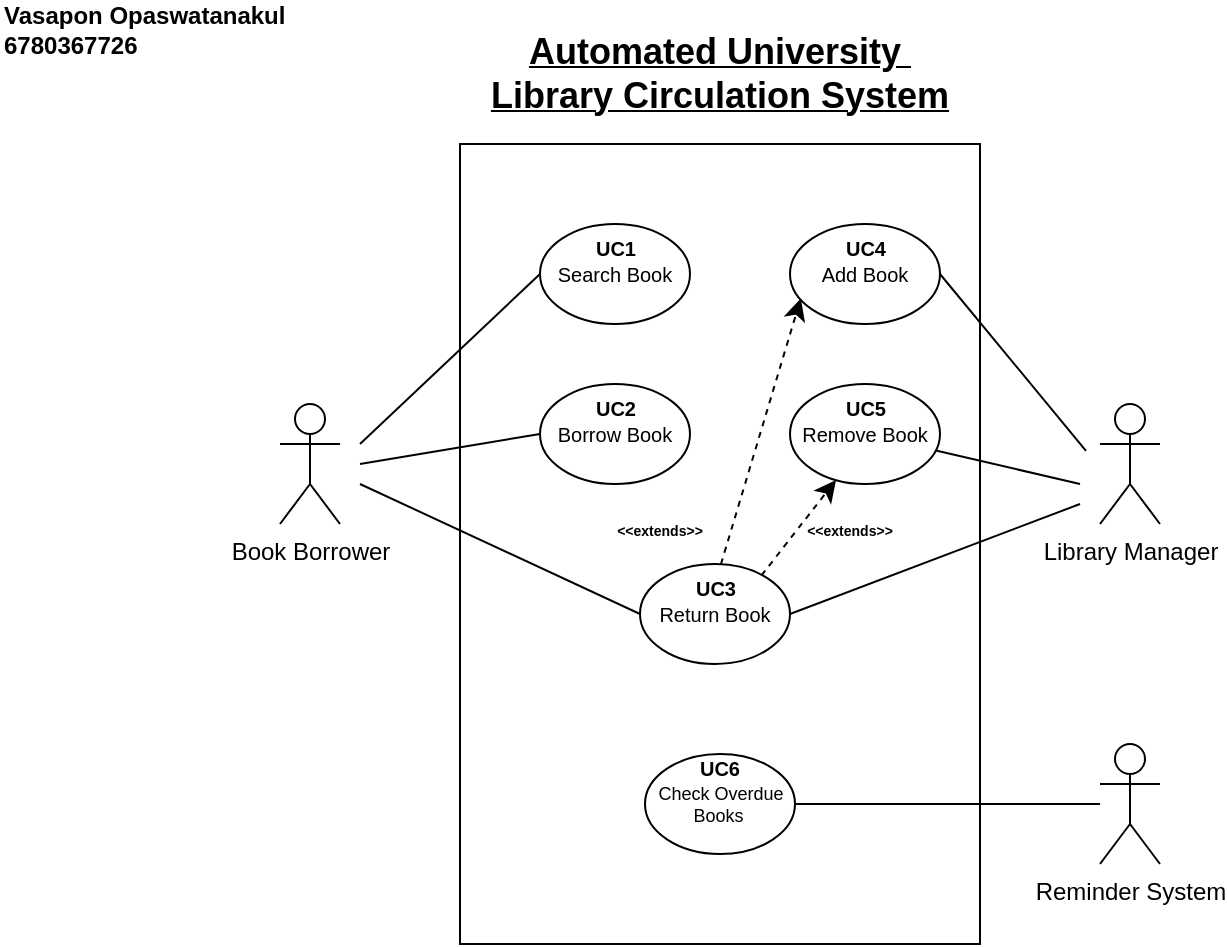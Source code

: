 <mxfile version="24.8.3" pages="7">
  <diagram name="Use Case Diagram" id="rMctKQB2Og3mcuDg87OL">
    <mxGraphModel dx="1783" dy="976" grid="1" gridSize="10" guides="1" tooltips="1" connect="1" arrows="1" fold="1" page="1" pageScale="1" pageWidth="827" pageHeight="583" math="0" shadow="0">
      <root>
        <mxCell id="0" />
        <mxCell id="1" parent="0" />
        <mxCell id="7ktPPSzNU0G-n7shupE8-1" value="" style="rounded=0;whiteSpace=wrap;html=1;" parent="1" vertex="1">
          <mxGeometry x="270" y="117" width="260" height="400" as="geometry" />
        </mxCell>
        <mxCell id="7ktPPSzNU0G-n7shupE8-2" value="Book Borrower" style="shape=umlActor;verticalLabelPosition=bottom;verticalAlign=top;html=1;outlineConnect=0;" parent="1" vertex="1">
          <mxGeometry x="180" y="247" width="30" height="60" as="geometry" />
        </mxCell>
        <mxCell id="7ktPPSzNU0G-n7shupE8-3" value="&lt;b&gt;&lt;u&gt;&lt;font style=&quot;font-size: 18px;&quot;&gt;Automated University&amp;nbsp;&lt;/font&gt;&lt;/u&gt;&lt;/b&gt;&lt;div&gt;&lt;b&gt;&lt;u&gt;&lt;font style=&quot;font-size: 18px;&quot;&gt;Library Circulation System&#x9;&lt;/font&gt;&lt;/u&gt;&lt;/b&gt;&lt;/div&gt;" style="text;html=1;align=center;verticalAlign=middle;whiteSpace=wrap;rounded=0;fontSize=16;" parent="1" vertex="1">
          <mxGeometry x="190" y="67" width="420" height="30" as="geometry" />
        </mxCell>
        <mxCell id="7ktPPSzNU0G-n7shupE8-4" value="&lt;font style=&quot;font-size: 10px;&quot;&gt;Search Book&lt;/font&gt;" style="ellipse;whiteSpace=wrap;html=1;" parent="1" vertex="1">
          <mxGeometry x="310" y="157" width="75" height="50" as="geometry" />
        </mxCell>
        <mxCell id="7ktPPSzNU0G-n7shupE8-5" value="&lt;font style=&quot;font-size: 10px;&quot;&gt;Borrow Book&lt;/font&gt;" style="ellipse;whiteSpace=wrap;html=1;" parent="1" vertex="1">
          <mxGeometry x="310" y="237" width="75" height="50" as="geometry" />
        </mxCell>
        <mxCell id="7ktPPSzNU0G-n7shupE8-6" value="" style="endArrow=none;html=1;rounded=0;fontSize=12;startSize=8;endSize=8;curved=1;entryX=0;entryY=0.5;entryDx=0;entryDy=0;" parent="1" target="7ktPPSzNU0G-n7shupE8-4" edge="1">
          <mxGeometry width="50" height="50" relative="1" as="geometry">
            <mxPoint x="220" y="267" as="sourcePoint" />
            <mxPoint x="270" y="237" as="targetPoint" />
          </mxGeometry>
        </mxCell>
        <mxCell id="7ktPPSzNU0G-n7shupE8-7" value="" style="endArrow=none;html=1;rounded=0;fontSize=12;startSize=8;endSize=8;curved=1;entryX=0;entryY=0.5;entryDx=0;entryDy=0;" parent="1" target="7ktPPSzNU0G-n7shupE8-5" edge="1">
          <mxGeometry width="50" height="50" relative="1" as="geometry">
            <mxPoint x="220" y="277" as="sourcePoint" />
            <mxPoint x="360" y="227" as="targetPoint" />
          </mxGeometry>
        </mxCell>
        <mxCell id="7ktPPSzNU0G-n7shupE8-8" value="Library Manager" style="shape=umlActor;verticalLabelPosition=bottom;verticalAlign=top;html=1;outlineConnect=0;" parent="1" vertex="1">
          <mxGeometry x="590" y="247" width="30" height="60" as="geometry" />
        </mxCell>
        <mxCell id="7ktPPSzNU0G-n7shupE8-9" value="&lt;font style=&quot;font-size: 10px;&quot;&gt;Return Book&lt;/font&gt;" style="ellipse;whiteSpace=wrap;html=1;" parent="1" vertex="1">
          <mxGeometry x="360" y="327" width="75" height="50" as="geometry" />
        </mxCell>
        <mxCell id="7ktPPSzNU0G-n7shupE8-10" value="" style="endArrow=none;html=1;rounded=0;fontSize=12;startSize=8;endSize=8;curved=1;entryX=0;entryY=0.5;entryDx=0;entryDy=0;" parent="1" target="7ktPPSzNU0G-n7shupE8-9" edge="1">
          <mxGeometry width="50" height="50" relative="1" as="geometry">
            <mxPoint x="220" y="287" as="sourcePoint" />
            <mxPoint x="350" y="287" as="targetPoint" />
          </mxGeometry>
        </mxCell>
        <mxCell id="7ktPPSzNU0G-n7shupE8-11" value="&lt;font style=&quot;font-size: 10px;&quot;&gt;Add Book&lt;/font&gt;" style="ellipse;whiteSpace=wrap;html=1;" parent="1" vertex="1">
          <mxGeometry x="435" y="157" width="75" height="50" as="geometry" />
        </mxCell>
        <mxCell id="7ktPPSzNU0G-n7shupE8-12" value="" style="endArrow=none;html=1;rounded=0;fontSize=12;startSize=8;endSize=8;curved=1;entryX=1;entryY=0.5;entryDx=0;entryDy=0;" parent="1" target="7ktPPSzNU0G-n7shupE8-11" edge="1">
          <mxGeometry width="50" height="50" relative="1" as="geometry">
            <mxPoint x="583" y="270.409" as="sourcePoint" />
            <mxPoint x="488" y="197" as="targetPoint" />
          </mxGeometry>
        </mxCell>
        <mxCell id="7ktPPSzNU0G-n7shupE8-13" value="&lt;font style=&quot;font-size: 10px;&quot;&gt;Remove Book&lt;/font&gt;" style="ellipse;whiteSpace=wrap;html=1;" parent="1" vertex="1">
          <mxGeometry x="435" y="237" width="75" height="50" as="geometry" />
        </mxCell>
        <mxCell id="7ktPPSzNU0G-n7shupE8-14" value="" style="endArrow=none;html=1;rounded=0;fontSize=12;startSize=8;endSize=8;curved=1;" parent="1" source="7ktPPSzNU0G-n7shupE8-13" edge="1">
          <mxGeometry width="50" height="50" relative="1" as="geometry">
            <mxPoint x="490" y="267" as="sourcePoint" />
            <mxPoint x="580" y="287" as="targetPoint" />
          </mxGeometry>
        </mxCell>
        <mxCell id="7ktPPSzNU0G-n7shupE8-15" value="" style="endArrow=none;html=1;rounded=0;fontSize=12;startSize=8;endSize=8;curved=1;exitX=1;exitY=0.5;exitDx=0;exitDy=0;" parent="1" source="7ktPPSzNU0G-n7shupE8-9" edge="1">
          <mxGeometry width="50" height="50" relative="1" as="geometry">
            <mxPoint x="396" y="347" as="sourcePoint" />
            <mxPoint x="580" y="297" as="targetPoint" />
          </mxGeometry>
        </mxCell>
        <mxCell id="7ktPPSzNU0G-n7shupE8-16" value="&lt;font style=&quot;font-size: 10px;&quot;&gt;UC1&lt;/font&gt;" style="text;html=1;align=center;verticalAlign=middle;whiteSpace=wrap;rounded=0;fontSize=16;fontStyle=1" parent="1" vertex="1">
          <mxGeometry x="317.5" y="157" width="60" height="20" as="geometry" />
        </mxCell>
        <mxCell id="7ktPPSzNU0G-n7shupE8-17" value="&lt;font style=&quot;font-size: 10px;&quot;&gt;UC2&lt;/font&gt;" style="text;html=1;align=center;verticalAlign=middle;whiteSpace=wrap;rounded=0;fontSize=16;fontStyle=1" parent="1" vertex="1">
          <mxGeometry x="317.5" y="237" width="60" height="20" as="geometry" />
        </mxCell>
        <mxCell id="7ktPPSzNU0G-n7shupE8-18" value="&lt;font style=&quot;font-size: 10px;&quot;&gt;UC4&lt;/font&gt;" style="text;html=1;align=center;verticalAlign=middle;whiteSpace=wrap;rounded=0;fontSize=16;fontStyle=1" parent="1" vertex="1">
          <mxGeometry x="442.5" y="157" width="60" height="20" as="geometry" />
        </mxCell>
        <mxCell id="7ktPPSzNU0G-n7shupE8-19" value="&lt;font style=&quot;font-size: 10px;&quot;&gt;UC3&lt;/font&gt;" style="text;html=1;align=center;verticalAlign=middle;whiteSpace=wrap;rounded=0;fontSize=16;fontStyle=1" parent="1" vertex="1">
          <mxGeometry x="367.5" y="327" width="60" height="20" as="geometry" />
        </mxCell>
        <mxCell id="7ktPPSzNU0G-n7shupE8-20" value="&lt;font style=&quot;font-size: 10px;&quot;&gt;UC5&lt;/font&gt;" style="text;html=1;align=center;verticalAlign=middle;whiteSpace=wrap;rounded=0;fontSize=16;fontStyle=1" parent="1" vertex="1">
          <mxGeometry x="442.5" y="237" width="60" height="20" as="geometry" />
        </mxCell>
        <mxCell id="7ktPPSzNU0G-n7shupE8-21" value="Reminder System" style="shape=umlActor;verticalLabelPosition=bottom;verticalAlign=top;html=1;outlineConnect=0;" parent="1" vertex="1">
          <mxGeometry x="590" y="417" width="30" height="60" as="geometry" />
        </mxCell>
        <mxCell id="7ktPPSzNU0G-n7shupE8-22" value="&lt;font style=&quot;font-size: 9px;&quot;&gt;Check Overdue Books&amp;nbsp;&lt;/font&gt;" style="ellipse;whiteSpace=wrap;html=1;fontSize=9;" parent="1" vertex="1">
          <mxGeometry x="362.5" y="422" width="75" height="50" as="geometry" />
        </mxCell>
        <mxCell id="7ktPPSzNU0G-n7shupE8-23" value="" style="endArrow=none;html=1;rounded=0;fontSize=12;startSize=8;endSize=8;curved=1;exitX=1;exitY=0.5;exitDx=0;exitDy=0;" parent="1" source="7ktPPSzNU0G-n7shupE8-22" edge="1">
          <mxGeometry width="50" height="50" relative="1" as="geometry">
            <mxPoint x="437.5" y="442" as="sourcePoint" />
            <mxPoint x="590" y="447" as="targetPoint" />
          </mxGeometry>
        </mxCell>
        <mxCell id="7ktPPSzNU0G-n7shupE8-24" value="&lt;font style=&quot;font-size: 10px;&quot;&gt;UC6&lt;/font&gt;" style="text;html=1;align=center;verticalAlign=middle;whiteSpace=wrap;rounded=0;fontSize=16;fontStyle=1" parent="1" vertex="1">
          <mxGeometry x="370" y="417" width="60" height="20" as="geometry" />
        </mxCell>
        <mxCell id="7ktPPSzNU0G-n7shupE8-25" value="" style="endArrow=classic;html=1;rounded=0;fontSize=12;startSize=8;endSize=8;curved=1;dashed=1;entryX=0.307;entryY=0.96;entryDx=0;entryDy=0;entryPerimeter=0;exitX=0.811;exitY=0.112;exitDx=0;exitDy=0;exitPerimeter=0;" parent="1" source="7ktPPSzNU0G-n7shupE8-9" target="7ktPPSzNU0G-n7shupE8-13" edge="1">
          <mxGeometry width="50" height="50" relative="1" as="geometry">
            <mxPoint x="420" y="327" as="sourcePoint" />
            <mxPoint x="470" y="277" as="targetPoint" />
          </mxGeometry>
        </mxCell>
        <mxCell id="7ktPPSzNU0G-n7shupE8-26" value="" style="endArrow=classic;html=1;rounded=0;fontSize=12;startSize=8;endSize=8;curved=1;dashed=1;entryX=0.072;entryY=0.744;entryDx=0;entryDy=0;entryPerimeter=0;exitX=0.811;exitY=0.112;exitDx=0;exitDy=0;exitPerimeter=0;" parent="1" target="7ktPPSzNU0G-n7shupE8-11" edge="1">
          <mxGeometry width="50" height="50" relative="1" as="geometry">
            <mxPoint x="400.5" y="327" as="sourcePoint" />
            <mxPoint x="437.5" y="279" as="targetPoint" />
          </mxGeometry>
        </mxCell>
        <mxCell id="7ktPPSzNU0G-n7shupE8-27" value="&lt;font style=&quot;font-size: 7px;&quot;&gt;&amp;lt;&amp;lt;extends&amp;gt;&amp;gt;&lt;/font&gt;" style="text;html=1;align=center;verticalAlign=middle;whiteSpace=wrap;rounded=0;fontSize=16;fontStyle=1" parent="1" vertex="1">
          <mxGeometry x="340" y="292" width="60" height="30" as="geometry" />
        </mxCell>
        <mxCell id="7ktPPSzNU0G-n7shupE8-28" value="&lt;font style=&quot;font-size: 7px;&quot;&gt;&amp;lt;&amp;lt;extends&amp;gt;&amp;gt;&lt;/font&gt;" style="text;html=1;align=center;verticalAlign=middle;whiteSpace=wrap;rounded=0;fontSize=16;fontStyle=1" parent="1" vertex="1">
          <mxGeometry x="435" y="302" width="60" height="10" as="geometry" />
        </mxCell>
        <mxCell id="wmTfHx9F02DVkwIfUBuY-1" value="&lt;b&gt;Vasapon Opaswatanakul&lt;/b&gt;&lt;div&gt;&lt;b&gt;6780367726&lt;/b&gt;&lt;/div&gt;" style="text;html=1;align=left;verticalAlign=middle;whiteSpace=wrap;rounded=0;" vertex="1" parent="1">
          <mxGeometry x="40" y="50" width="160" height="20" as="geometry" />
        </mxCell>
      </root>
    </mxGraphModel>
  </diagram>
  <diagram name="UC1" id="6foQnheJjLecM0aAPaGR">
    <mxGraphModel dx="679" dy="372" grid="1" gridSize="10" guides="1" tooltips="1" connect="1" arrows="1" fold="1" page="1" pageScale="1" pageWidth="583" pageHeight="413" math="0" shadow="0">
      <root>
        <mxCell id="priiuxfUar08HjJvXxc4-0" />
        <mxCell id="priiuxfUar08HjJvXxc4-1" parent="priiuxfUar08HjJvXxc4-0" />
        <mxCell id="4oWjcjNiU1wmvqxurlhj-0" value="&lt;font style=&quot;font-size: 18px;&quot;&gt;UC1&lt;/font&gt;&lt;div style=&quot;font-size: 18px;&quot;&gt;&lt;font style=&quot;font-size: 18px;&quot;&gt;Search Book&lt;/font&gt;&lt;/div&gt;" style="text;html=1;align=center;verticalAlign=middle;whiteSpace=wrap;rounded=0;fontSize=16;fontStyle=1" vertex="1" parent="priiuxfUar08HjJvXxc4-1">
          <mxGeometry x="170" y="50" width="184" height="30" as="geometry" />
        </mxCell>
        <mxCell id="aqgZiNn11FAQH4FDtuGB-4" value="" style="group" vertex="1" connectable="0" parent="priiuxfUar08HjJvXxc4-1">
          <mxGeometry x="151" y="120" width="78" height="130" as="geometry" />
        </mxCell>
        <mxCell id="aqgZiNn11FAQH4FDtuGB-0" value="" style="ellipse;html=1;shape=startState;fillColor=#000000;strokeColor=#0D0D0D;" vertex="1" parent="aqgZiNn11FAQH4FDtuGB-4">
          <mxGeometry x="29.25" y="10" width="19.5" height="19.5" as="geometry" />
        </mxCell>
        <mxCell id="aqgZiNn11FAQH4FDtuGB-1" value="" style="edgeStyle=orthogonalEdgeStyle;html=1;verticalAlign=bottom;endArrow=open;endSize=8;rounded=0;exitX=0.467;exitY=0.854;exitDx=0;exitDy=0;exitPerimeter=0;" edge="1" source="aqgZiNn11FAQH4FDtuGB-0" parent="aqgZiNn11FAQH4FDtuGB-4" target="aqgZiNn11FAQH4FDtuGB-2">
          <mxGeometry relative="1" as="geometry">
            <mxPoint x="-24.05" y="58.5" as="targetPoint" />
            <Array as="points" />
          </mxGeometry>
        </mxCell>
        <mxCell id="aqgZiNn11FAQH4FDtuGB-2" value="&lt;font style=&quot;font-size: 6px;&quot;&gt;Enter&amp;nbsp;title or author or&lt;/font&gt;&lt;div style=&quot;font-size: 6px;&quot;&gt;&lt;span style=&quot;background-color: initial;&quot;&gt;&lt;font style=&quot;font-size: 6px;&quot;&gt;keywords or ISBN&lt;/font&gt;&lt;/span&gt;&lt;/div&gt;" style="rounded=1;whiteSpace=wrap;html=1;arcSize=40;" vertex="1" parent="aqgZiNn11FAQH4FDtuGB-4">
          <mxGeometry y="63.05" width="78" height="26" as="geometry" />
        </mxCell>
        <mxCell id="ElICN6z1mIbH8XahxMn8-0" style="edgeStyle=orthogonalEdgeStyle;rounded=0;orthogonalLoop=1;jettySize=auto;html=1;entryX=0.5;entryY=0;entryDx=0;entryDy=0;" edge="1" parent="priiuxfUar08HjJvXxc4-1" source="6JUtvjW_ReLxhrc3pzfP-0" target="6JUtvjW_ReLxhrc3pzfP-2">
          <mxGeometry relative="1" as="geometry" />
        </mxCell>
        <mxCell id="6JUtvjW_ReLxhrc3pzfP-0" value="&lt;span style=&quot;font-size: 6px;&quot;&gt;Show Search Results&lt;/span&gt;" style="rounded=1;whiteSpace=wrap;html=1;arcSize=40;" vertex="1" parent="priiuxfUar08HjJvXxc4-1">
          <mxGeometry x="300" y="250" width="78" height="26" as="geometry" />
        </mxCell>
        <mxCell id="6JUtvjW_ReLxhrc3pzfP-2" value="" style="ellipse;html=1;shape=endState;fillColor=#000000;strokeColor=#000000;" vertex="1" parent="priiuxfUar08HjJvXxc4-1">
          <mxGeometry x="334" y="310" width="10" height="10" as="geometry" />
        </mxCell>
        <mxCell id="UZrVaaewo4QSxV1vi0-d-0" value="Borrower" style="swimlane;fontStyle=0;childLayout=stackLayout;horizontal=1;startSize=30;horizontalStack=0;resizeParent=1;resizeParentMax=0;resizeLast=0;collapsible=1;marginBottom=0;whiteSpace=wrap;html=1;movable=0;resizable=0;rotatable=0;deletable=0;editable=0;locked=1;connectable=0;" vertex="1" parent="priiuxfUar08HjJvXxc4-1">
          <mxGeometry x="120" y="90" width="140" height="300" as="geometry" />
        </mxCell>
        <mxCell id="UZrVaaewo4QSxV1vi0-d-1" value="&lt;div style=&quot;font-size: 8px;&quot;&gt;&lt;b style=&quot;&quot;&gt;&lt;font style=&quot;font-size: 8px;&quot;&gt;Library Terminal&amp;nbsp;&lt;/font&gt;&lt;/b&gt;&lt;/div&gt;" style="swimlane;fontStyle=0;childLayout=stackLayout;horizontal=1;startSize=30;horizontalStack=0;resizeParent=1;resizeParentMax=0;resizeLast=0;collapsible=1;marginBottom=0;whiteSpace=wrap;html=1;movable=0;resizable=0;rotatable=0;deletable=0;editable=0;locked=1;connectable=0;" vertex="1" parent="priiuxfUar08HjJvXxc4-1">
          <mxGeometry x="260" y="90" width="139" height="300" as="geometry" />
        </mxCell>
        <mxCell id="aqgZiNn11FAQH4FDtuGB-3" value="" style="edgeStyle=orthogonalEdgeStyle;html=1;verticalAlign=bottom;endArrow=open;endSize=8;rounded=0;" edge="1" source="aqgZiNn11FAQH4FDtuGB-2" parent="priiuxfUar08HjJvXxc4-1" target="UZrVaaewo4QSxV1vi0-d-2">
          <mxGeometry relative="1" as="geometry">
            <mxPoint x="310" y="196" as="targetPoint" />
          </mxGeometry>
        </mxCell>
        <mxCell id="UZrVaaewo4QSxV1vi0-d-3" style="edgeStyle=orthogonalEdgeStyle;rounded=0;orthogonalLoop=1;jettySize=auto;html=1;entryX=0.5;entryY=0;entryDx=0;entryDy=0;" edge="1" parent="priiuxfUar08HjJvXxc4-1" source="UZrVaaewo4QSxV1vi0-d-2" target="6JUtvjW_ReLxhrc3pzfP-0">
          <mxGeometry relative="1" as="geometry" />
        </mxCell>
        <mxCell id="UZrVaaewo4QSxV1vi0-d-2" value="&lt;span style=&quot;font-size: 6px;&quot;&gt;Check library database&lt;/span&gt;" style="rounded=1;whiteSpace=wrap;html=1;arcSize=40;" vertex="1" parent="priiuxfUar08HjJvXxc4-1">
          <mxGeometry x="300" y="183" width="78" height="26" as="geometry" />
        </mxCell>
        <mxCell id="mGkg4ywDlraDvPKgnKmf-0" value="&lt;span style=&quot;font-size: 6px;&quot;&gt;Request Book to return&lt;/span&gt;" style="rounded=1;whiteSpace=wrap;html=1;arcSize=40;" vertex="1" parent="priiuxfUar08HjJvXxc4-1">
          <mxGeometry x="151" y="250" width="78" height="26" as="geometry" />
        </mxCell>
        <mxCell id="mGkg4ywDlraDvPKgnKmf-1" value="" style="edgeStyle=orthogonalEdgeStyle;rounded=0;orthogonalLoop=1;jettySize=auto;html=1;" edge="1" parent="priiuxfUar08HjJvXxc4-1" source="aqgZiNn11FAQH4FDtuGB-2" target="mGkg4ywDlraDvPKgnKmf-0">
          <mxGeometry relative="1" as="geometry" />
        </mxCell>
      </root>
    </mxGraphModel>
  </diagram>
  <diagram id="Oltsd5FL8ODPF3xSV7yz" name="UC2">
    <mxGraphModel dx="2377" dy="1302" grid="1" gridSize="10" guides="1" tooltips="1" connect="1" arrows="1" fold="1" page="1" pageScale="1" pageWidth="1169" pageHeight="827" math="0" shadow="0">
      <root>
        <mxCell id="0" />
        <mxCell id="1" parent="0" />
        <mxCell id="g3oMRlFC8bnBPhWsEVjA-1" value="&lt;font style=&quot;font-size: 18px;&quot;&gt;UC2&lt;/font&gt;&lt;div style=&quot;font-size: 18px;&quot;&gt;&lt;font style=&quot;font-size: 18px;&quot;&gt;Borrow Book&lt;/font&gt;&lt;/div&gt;" style="text;html=1;align=center;verticalAlign=middle;whiteSpace=wrap;rounded=0;fontSize=16;fontStyle=1" vertex="1" parent="1">
          <mxGeometry x="353" y="50" width="190" height="30" as="geometry" />
        </mxCell>
        <mxCell id="X6L81JNR-t_SWc_Xwvpm-3" value="" style="ellipse;html=1;shape=startState;fillColor=#000000;strokeColor=#0D0D0D;" vertex="1" parent="1">
          <mxGeometry x="150" y="140.5" width="19.5" height="19.5" as="geometry" />
        </mxCell>
        <mxCell id="X6L81JNR-t_SWc_Xwvpm-4" value="" style="edgeStyle=orthogonalEdgeStyle;html=1;verticalAlign=bottom;endArrow=open;endSize=8;rounded=0;exitX=0.467;exitY=0.854;exitDx=0;exitDy=0;exitPerimeter=0;" edge="1" parent="1" source="X6L81JNR-t_SWc_Xwvpm-3">
          <mxGeometry relative="1" as="geometry">
            <mxPoint x="159.8" y="184" as="targetPoint" />
            <Array as="points">
              <mxPoint x="160" y="157" />
              <mxPoint x="160" y="172" />
            </Array>
          </mxGeometry>
        </mxCell>
        <mxCell id="S-cDcBvkNn6uncNneLGA-22" value="Borrower" style="swimlane;fontStyle=0;childLayout=stackLayout;horizontal=1;startSize=30;horizontalStack=0;resizeParent=1;resizeParentMax=0;resizeLast=0;collapsible=1;marginBottom=0;whiteSpace=wrap;html=1;movable=0;resizable=0;rotatable=0;deletable=0;editable=0;locked=1;connectable=0;" vertex="1" parent="1">
          <mxGeometry x="96" y="100" width="140" height="660" as="geometry" />
        </mxCell>
        <mxCell id="LxpwkrWKf1um2kluvJjR-3" value="" style="edgeStyle=orthogonalEdgeStyle;rounded=0;orthogonalLoop=1;jettySize=auto;html=1;" edge="1" parent="1" source="tqGtISHE8Y2Qy_waw6Q--1" target="LxpwkrWKf1um2kluvJjR-2">
          <mxGeometry relative="1" as="geometry" />
        </mxCell>
        <mxCell id="tqGtISHE8Y2Qy_waw6Q--1" value="&lt;span style=&quot;font-size: 6px;&quot;&gt;Select Book&lt;/span&gt;" style="rounded=1;whiteSpace=wrap;html=1;arcSize=40;fontStyle=1" vertex="1" parent="1">
          <mxGeometry x="120.75" y="240" width="78" height="26" as="geometry" />
        </mxCell>
        <mxCell id="LxpwkrWKf1um2kluvJjR-1" style="edgeStyle=orthogonalEdgeStyle;rounded=0;orthogonalLoop=1;jettySize=auto;html=1;entryX=0.5;entryY=0;entryDx=0;entryDy=0;" edge="1" parent="1" source="bpxr6n0Ad5Qd_OD2UxqL-2" target="tqGtISHE8Y2Qy_waw6Q--1">
          <mxGeometry relative="1" as="geometry" />
        </mxCell>
        <mxCell id="bpxr6n0Ad5Qd_OD2UxqL-2" value="&lt;font style=&quot;font-size: 6px;&quot;&gt;Search Book&lt;/font&gt;&lt;div style=&quot;font-size: 6px;&quot;&gt;&lt;font style=&quot;font-size: 6px;&quot;&gt;UC1&lt;/font&gt;&lt;/div&gt;" style="shape=process;whiteSpace=wrap;html=1;backgroundOutline=1;movable=1;resizable=1;rotatable=1;deletable=1;editable=1;locked=0;connectable=1;" vertex="1" parent="1">
          <mxGeometry x="129.75" y="184" width="60" height="30" as="geometry" />
        </mxCell>
        <mxCell id="LxpwkrWKf1um2kluvJjR-5" value="" style="edgeStyle=orthogonalEdgeStyle;rounded=0;orthogonalLoop=1;jettySize=auto;html=1;" edge="1" parent="1" source="LxpwkrWKf1um2kluvJjR-2" target="LxpwkrWKf1um2kluvJjR-4">
          <mxGeometry relative="1" as="geometry" />
        </mxCell>
        <mxCell id="LxpwkrWKf1um2kluvJjR-2" value="&lt;span style=&quot;font-size: 6px;&quot;&gt;Request Borrow&lt;/span&gt;" style="rounded=1;whiteSpace=wrap;html=1;arcSize=40;fontStyle=1" vertex="1" parent="1">
          <mxGeometry x="120.75" y="290" width="78" height="26" as="geometry" />
        </mxCell>
        <mxCell id="ht0rCd7fBsRT_x91H8kU-14" value="" style="edgeStyle=orthogonalEdgeStyle;rounded=0;orthogonalLoop=1;jettySize=auto;html=1;" edge="1" parent="1" source="LxpwkrWKf1um2kluvJjR-4" target="ht0rCd7fBsRT_x91H8kU-13">
          <mxGeometry relative="1" as="geometry" />
        </mxCell>
        <mxCell id="LxpwkrWKf1um2kluvJjR-4" value="&lt;span style=&quot;font-size: 6px;&quot;&gt;Insert ID Card&lt;/span&gt;" style="rounded=1;whiteSpace=wrap;html=1;arcSize=40;fontStyle=1" vertex="1" parent="1">
          <mxGeometry x="120.75" y="340" width="78" height="26" as="geometry" />
        </mxCell>
        <mxCell id="LxpwkrWKf1um2kluvJjR-6" value="&lt;div style=&quot;font-size: 8px;&quot;&gt;&lt;b&gt;Library System&lt;/b&gt;&lt;/div&gt;" style="swimlane;fontStyle=0;childLayout=stackLayout;horizontal=1;startSize=30;horizontalStack=0;resizeParent=1;resizeParentMax=0;resizeLast=0;collapsible=1;marginBottom=0;whiteSpace=wrap;html=1;movable=0;resizable=0;rotatable=0;deletable=0;editable=0;locked=1;connectable=0;" vertex="1" parent="1">
          <mxGeometry x="450" y="100" width="300" height="660" as="geometry" />
        </mxCell>
        <mxCell id="ht0rCd7fBsRT_x91H8kU-12" style="edgeStyle=orthogonalEdgeStyle;rounded=0;orthogonalLoop=1;jettySize=auto;html=1;entryX=0.5;entryY=0;entryDx=0;entryDy=0;" edge="1" parent="1" source="ht0rCd7fBsRT_x91H8kU-5" target="ht0rCd7fBsRT_x91H8kU-11">
          <mxGeometry relative="1" as="geometry">
            <Array as="points">
              <mxPoint x="625" y="431" />
            </Array>
          </mxGeometry>
        </mxCell>
        <mxCell id="MZN8dUkJqRdx5H3FDbRA-9" style="edgeStyle=orthogonalEdgeStyle;rounded=0;orthogonalLoop=1;jettySize=auto;html=1;entryX=0;entryY=0.5;entryDx=0;entryDy=0;" edge="1" parent="1" source="ht0rCd7fBsRT_x91H8kU-5" target="MZN8dUkJqRdx5H3FDbRA-2">
          <mxGeometry relative="1" as="geometry">
            <Array as="points">
              <mxPoint x="280" y="431" />
              <mxPoint x="280" y="653" />
            </Array>
          </mxGeometry>
        </mxCell>
        <mxCell id="ht0rCd7fBsRT_x91H8kU-5" value="" style="rhombus;whiteSpace=wrap;html=1;" vertex="1" parent="1">
          <mxGeometry x="552" y="422.5" width="17" height="17" as="geometry" />
        </mxCell>
        <mxCell id="MZN8dUkJqRdx5H3FDbRA-7" style="edgeStyle=orthogonalEdgeStyle;rounded=0;orthogonalLoop=1;jettySize=auto;html=1;entryX=0.5;entryY=0;entryDx=0;entryDy=0;" edge="1" parent="1" source="ht0rCd7fBsRT_x91H8kU-11" target="MZN8dUkJqRdx5H3FDbRA-6">
          <mxGeometry relative="1" as="geometry" />
        </mxCell>
        <mxCell id="ht0rCd7fBsRT_x91H8kU-11" value="&lt;font style=&quot;font-size: 4px;&quot;&gt;Check&amp;nbsp;overdue&#x9; books&#x9; or&#x9; unpaid&#x9; fines&lt;/font&gt;" style="rounded=1;whiteSpace=wrap;html=1;arcSize=40;fontStyle=1" vertex="1" parent="1">
          <mxGeometry x="586" y="461" width="78" height="26" as="geometry" />
        </mxCell>
        <mxCell id="MZN8dUkJqRdx5H3FDbRA-1" style="edgeStyle=orthogonalEdgeStyle;rounded=0;orthogonalLoop=1;jettySize=auto;html=1;entryX=0.494;entryY=0.065;entryDx=0;entryDy=0;entryPerimeter=0;" edge="1" parent="1" target="ht0rCd7fBsRT_x91H8kU-5">
          <mxGeometry relative="1" as="geometry">
            <mxPoint x="570" y="360" as="sourcePoint" />
            <Array as="points">
              <mxPoint x="560" y="395" />
              <mxPoint x="560" y="395" />
            </Array>
          </mxGeometry>
        </mxCell>
        <mxCell id="ht0rCd7fBsRT_x91H8kU-13" value="&lt;font style=&quot;font-size: 6px;&quot;&gt;Validate ID Card&lt;/font&gt;" style="rounded=1;whiteSpace=wrap;html=1;arcSize=40;fontStyle=1;" vertex="1" parent="1">
          <mxGeometry x="530" y="340" width="54" height="27" as="geometry" />
        </mxCell>
        <mxCell id="ht0rCd7fBsRT_x91H8kU-15" value="&lt;span style=&quot;color: rgb(0, 0, 0); font-family: Helvetica; font-size: 6px; font-style: normal; font-variant-ligatures: normal; font-variant-caps: normal; font-weight: 700; letter-spacing: normal; orphans: 2; text-align: center; text-indent: 0px; text-transform: none; widows: 2; word-spacing: 0px; -webkit-text-stroke-width: 0px; white-space: normal; background-color: rgb(251, 251, 251); text-decoration-thickness: initial; text-decoration-style: initial; text-decoration-color: initial; display: inline !important; float: none;&quot;&gt;Valid&lt;/span&gt;&lt;span style=&quot;font-size: 6px; font-weight: 700; text-align: center;&quot;&gt;&amp;nbsp;ID Card&lt;/span&gt;" style="text;whiteSpace=wrap;html=1;" vertex="1" parent="1">
          <mxGeometry x="573" y="408.5" width="41" height="20" as="geometry" />
        </mxCell>
        <mxCell id="ht0rCd7fBsRT_x91H8kU-16" value="&lt;div style=&quot;font-size: 8px;&quot;&gt;&lt;b style=&quot;&quot;&gt;&lt;font style=&quot;font-size: 8px;&quot;&gt;Library Terminal&amp;nbsp;&lt;/font&gt;&lt;/b&gt;&lt;/div&gt;" style="swimlane;fontStyle=0;childLayout=stackLayout;horizontal=1;startSize=30;horizontalStack=0;resizeParent=1;resizeParentMax=0;resizeLast=0;collapsible=1;marginBottom=0;whiteSpace=wrap;html=1;movable=0;resizable=0;rotatable=0;deletable=0;editable=0;locked=1;connectable=0;" vertex="1" parent="1">
          <mxGeometry x="236" y="100" width="214" height="660" as="geometry" />
        </mxCell>
        <mxCell id="MZN8dUkJqRdx5H3FDbRA-16" style="edgeStyle=orthogonalEdgeStyle;rounded=0;orthogonalLoop=1;jettySize=auto;html=1;" edge="1" parent="1" source="MZN8dUkJqRdx5H3FDbRA-2">
          <mxGeometry relative="1" as="geometry">
            <mxPoint x="343" y="710" as="targetPoint" />
          </mxGeometry>
        </mxCell>
        <mxCell id="MZN8dUkJqRdx5H3FDbRA-2" value="&lt;font style=&quot;font-size: 6px;&quot;&gt;Eject ID Card&lt;/font&gt;" style="rounded=1;whiteSpace=wrap;html=1;arcSize=40;fontStyle=1" vertex="1" parent="1">
          <mxGeometry x="304" y="640" width="78" height="26" as="geometry" />
        </mxCell>
        <mxCell id="MZN8dUkJqRdx5H3FDbRA-4" value="&lt;span style=&quot;color: rgb(0, 0, 0); font-family: Helvetica; font-size: 6px; font-style: normal; font-variant-ligatures: normal; font-variant-caps: normal; font-weight: 700; letter-spacing: normal; orphans: 2; text-align: center; text-indent: 0px; text-transform: none; widows: 2; word-spacing: 0px; -webkit-text-stroke-width: 0px; white-space: normal; background-color: rgb(251, 251, 251); text-decoration-thickness: initial; text-decoration-style: initial; text-decoration-color: initial; display: inline !important; float: none;&quot;&gt;Invalid&lt;/span&gt;&lt;span style=&quot;font-size: 6px; font-weight: 700; text-align: center;&quot;&gt;&amp;nbsp;ID Card&lt;/span&gt;" style="text;whiteSpace=wrap;html=1;" vertex="1" parent="1">
          <mxGeometry x="500" y="408.5" width="52" height="20" as="geometry" />
        </mxCell>
        <mxCell id="MZN8dUkJqRdx5H3FDbRA-8" style="edgeStyle=orthogonalEdgeStyle;rounded=0;orthogonalLoop=1;jettySize=auto;html=1;entryX=1;entryY=0.75;entryDx=0;entryDy=0;" edge="1" parent="1" source="MZN8dUkJqRdx5H3FDbRA-6" target="MZN8dUkJqRdx5H3FDbRA-2">
          <mxGeometry relative="1" as="geometry">
            <Array as="points">
              <mxPoint x="720" y="529" />
              <mxPoint x="720" y="660" />
              <mxPoint x="382" y="660" />
            </Array>
          </mxGeometry>
        </mxCell>
        <mxCell id="MZN8dUkJqRdx5H3FDbRA-19" style="edgeStyle=orthogonalEdgeStyle;rounded=0;orthogonalLoop=1;jettySize=auto;html=1;entryX=0.5;entryY=0;entryDx=0;entryDy=0;" edge="1" parent="1" source="MZN8dUkJqRdx5H3FDbRA-6" target="MZN8dUkJqRdx5H3FDbRA-18">
          <mxGeometry relative="1" as="geometry" />
        </mxCell>
        <mxCell id="MZN8dUkJqRdx5H3FDbRA-6" value="" style="rhombus;whiteSpace=wrap;html=1;" vertex="1" parent="1">
          <mxGeometry x="616.5" y="520" width="17" height="17" as="geometry" />
        </mxCell>
        <mxCell id="MZN8dUkJqRdx5H3FDbRA-10" value="&lt;div style=&quot;text-align: center;&quot;&gt;&lt;span style=&quot;background-color: initial; font-size: 6px;&quot;&gt;&lt;b&gt;Have&amp;nbsp;&lt;/b&gt;&lt;/span&gt;&lt;span style=&quot;font-size: 6px; font-weight: 700; background-color: initial;&quot;&gt;overdue books or unpaid fines&lt;/span&gt;&lt;/div&gt;" style="text;whiteSpace=wrap;html=1;" vertex="1" parent="1">
          <mxGeometry x="633.5" y="500" width="132" height="20" as="geometry" />
        </mxCell>
        <mxCell id="MZN8dUkJqRdx5H3FDbRA-17" value="" style="ellipse;html=1;shape=endState;fillColor=#000000;strokeColor=#000000;" vertex="1" parent="1">
          <mxGeometry x="333" y="710" width="20" height="20" as="geometry" />
        </mxCell>
        <mxCell id="MZN8dUkJqRdx5H3FDbRA-21" value="" style="edgeStyle=orthogonalEdgeStyle;rounded=0;orthogonalLoop=1;jettySize=auto;html=1;" edge="1" parent="1" source="MZN8dUkJqRdx5H3FDbRA-18" target="MZN8dUkJqRdx5H3FDbRA-20">
          <mxGeometry relative="1" as="geometry" />
        </mxCell>
        <mxCell id="MZN8dUkJqRdx5H3FDbRA-18" value="&lt;font style=&quot;font-size: 5px;&quot;&gt;Accept Borrow Request&lt;/font&gt;" style="rounded=1;whiteSpace=wrap;html=1;arcSize=40;fontStyle=1" vertex="1" parent="1">
          <mxGeometry x="500" y="550" width="78" height="26" as="geometry" />
        </mxCell>
        <mxCell id="fjGGE0YgLlogqwcXotg_-2" style="edgeStyle=orthogonalEdgeStyle;rounded=0;orthogonalLoop=1;jettySize=auto;html=1;entryX=1;entryY=0.5;entryDx=0;entryDy=0;" edge="1" parent="1" source="MZN8dUkJqRdx5H3FDbRA-20" target="fjGGE0YgLlogqwcXotg_-1">
          <mxGeometry relative="1" as="geometry" />
        </mxCell>
        <mxCell id="MZN8dUkJqRdx5H3FDbRA-20" value="&lt;font style=&quot;font-size: 5px;&quot;&gt;Update Collection Database&lt;/font&gt;" style="rounded=1;whiteSpace=wrap;html=1;arcSize=40;fontStyle=1" vertex="1" parent="1">
          <mxGeometry x="500" y="590" width="78" height="26" as="geometry" />
        </mxCell>
        <mxCell id="fjGGE0YgLlogqwcXotg_-3" style="edgeStyle=orthogonalEdgeStyle;rounded=0;orthogonalLoop=1;jettySize=auto;html=1;" edge="1" parent="1" source="fjGGE0YgLlogqwcXotg_-1" target="MZN8dUkJqRdx5H3FDbRA-2">
          <mxGeometry relative="1" as="geometry" />
        </mxCell>
        <mxCell id="fjGGE0YgLlogqwcXotg_-1" value="&lt;font style=&quot;font-size: 6px;&quot;&gt;Check Out Book&lt;/font&gt;" style="rounded=1;whiteSpace=wrap;html=1;arcSize=40;fontStyle=1" vertex="1" parent="1">
          <mxGeometry x="304" y="590" width="78" height="26" as="geometry" />
        </mxCell>
      </root>
    </mxGraphModel>
  </diagram>
  <diagram id="paS3KmC8qDct-J-yR3o0" name="UC3">
    <mxGraphModel dx="663" dy="363" grid="1" gridSize="10" guides="1" tooltips="1" connect="1" arrows="1" fold="1" page="1" pageScale="1" pageWidth="1169" pageHeight="827" math="0" shadow="0">
      <root>
        <mxCell id="0" />
        <mxCell id="1" parent="0" />
        <mxCell id="96PiRAndPY8g6275dLnK-1" value="&lt;font style=&quot;font-size: 18px;&quot;&gt;UC3&lt;/font&gt;&lt;div style=&quot;font-size: 18px;&quot;&gt;&lt;font style=&quot;font-size: 18px;&quot;&gt;Return Book&lt;/font&gt;&lt;/div&gt;" style="text;html=1;align=center;verticalAlign=middle;whiteSpace=wrap;rounded=0;fontSize=16;fontStyle=1" vertex="1" parent="1">
          <mxGeometry x="420" y="130" width="190" height="30" as="geometry" />
        </mxCell>
        <mxCell id="CATeILyVIrhtlolOUIFO-1" value="Borrower" style="swimlane;fontStyle=0;childLayout=stackLayout;horizontal=1;startSize=30;horizontalStack=0;resizeParent=1;resizeParentMax=0;resizeLast=0;collapsible=1;marginBottom=0;whiteSpace=wrap;html=1;movable=1;resizable=1;rotatable=1;deletable=1;editable=1;locked=0;connectable=1;" vertex="1" parent="1">
          <mxGeometry x="360" y="200" width="140" height="360" as="geometry" />
        </mxCell>
        <mxCell id="CATeILyVIrhtlolOUIFO-2" value="&lt;div style=&quot;font-size: 8px;&quot;&gt;&lt;b style=&quot;&quot;&gt;&lt;font style=&quot;font-size: 8px;&quot;&gt;Library Manager&lt;/font&gt;&lt;/b&gt;&lt;/div&gt;" style="swimlane;fontStyle=0;childLayout=stackLayout;horizontal=1;startSize=30;horizontalStack=0;resizeParent=1;resizeParentMax=0;resizeLast=0;collapsible=1;marginBottom=0;whiteSpace=wrap;html=1;movable=1;resizable=1;rotatable=1;deletable=1;editable=1;locked=0;connectable=1;" vertex="1" parent="1">
          <mxGeometry x="500" y="200" width="210" height="360" as="geometry" />
        </mxCell>
        <mxCell id="mRcOWY7zbdsI5uBnc5Wt-1" value="" style="ellipse;html=1;shape=startState;fillColor=#000000;strokeColor=#0D0D0D;" vertex="1" parent="1">
          <mxGeometry x="420" y="250" width="19.5" height="19.5" as="geometry" />
        </mxCell>
        <mxCell id="mRcOWY7zbdsI5uBnc5Wt-2" value="" style="edgeStyle=orthogonalEdgeStyle;html=1;verticalAlign=bottom;endArrow=open;endSize=8;rounded=0;exitX=0.467;exitY=0.854;exitDx=0;exitDy=0;exitPerimeter=0;" edge="1" parent="1" source="mRcOWY7zbdsI5uBnc5Wt-1">
          <mxGeometry relative="1" as="geometry">
            <mxPoint x="429.8" y="293.5" as="targetPoint" />
            <Array as="points">
              <mxPoint x="430" y="266.5" />
              <mxPoint x="430" y="281.5" />
            </Array>
          </mxGeometry>
        </mxCell>
        <mxCell id="tLS-fh2ezNRv7LMMsDGG-2" style="edgeStyle=orthogonalEdgeStyle;rounded=0;orthogonalLoop=1;jettySize=auto;html=1;" edge="1" parent="1" source="tLS-fh2ezNRv7LMMsDGG-1" target="tLS-fh2ezNRv7LMMsDGG-3">
          <mxGeometry relative="1" as="geometry">
            <mxPoint x="540" y="308.0" as="targetPoint" />
          </mxGeometry>
        </mxCell>
        <mxCell id="tLS-fh2ezNRv7LMMsDGG-1" value="&lt;span style=&quot;font-size: 6px;&quot;&gt;Return Book&lt;/span&gt;" style="rounded=1;whiteSpace=wrap;html=1;arcSize=40;fontStyle=1" vertex="1" parent="1">
          <mxGeometry x="391" y="295" width="78" height="26" as="geometry" />
        </mxCell>
        <mxCell id="tLS-fh2ezNRv7LMMsDGG-4" style="edgeStyle=orthogonalEdgeStyle;rounded=0;orthogonalLoop=1;jettySize=auto;html=1;" edge="1" parent="1" source="tLS-fh2ezNRv7LMMsDGG-3" target="tLS-fh2ezNRv7LMMsDGG-5">
          <mxGeometry relative="1" as="geometry">
            <mxPoint x="599" y="350" as="targetPoint" />
          </mxGeometry>
        </mxCell>
        <mxCell id="tLS-fh2ezNRv7LMMsDGG-3" value="&lt;span style=&quot;font-size: 6px;&quot;&gt;Check Book&lt;/span&gt;" style="rounded=1;whiteSpace=wrap;html=1;arcSize=40;fontStyle=1" vertex="1" parent="1">
          <mxGeometry x="560" y="295" width="78" height="26" as="geometry" />
        </mxCell>
        <mxCell id="4-Ycxu0Y-DS36Z32gWWj-1" style="edgeStyle=orthogonalEdgeStyle;rounded=0;orthogonalLoop=1;jettySize=auto;html=1;" edge="1" parent="1" source="tLS-fh2ezNRv7LMMsDGG-5">
          <mxGeometry relative="1" as="geometry">
            <mxPoint x="550" y="380" as="targetPoint" />
          </mxGeometry>
        </mxCell>
        <mxCell id="4-Ycxu0Y-DS36Z32gWWj-2" style="edgeStyle=orthogonalEdgeStyle;rounded=0;orthogonalLoop=1;jettySize=auto;html=1;" edge="1" parent="1" source="tLS-fh2ezNRv7LMMsDGG-5">
          <mxGeometry relative="1" as="geometry">
            <mxPoint x="650" y="380" as="targetPoint" />
          </mxGeometry>
        </mxCell>
        <mxCell id="tLS-fh2ezNRv7LMMsDGG-5" value="" style="rhombus;whiteSpace=wrap;html=1;" vertex="1" parent="1">
          <mxGeometry x="589" y="350" width="20" height="20" as="geometry" />
        </mxCell>
        <mxCell id="4-Ycxu0Y-DS36Z32gWWj-3" value="&lt;font style=&quot;font-size: 6px;&quot;&gt;Damaged&lt;/font&gt;" style="text;html=1;align=center;verticalAlign=middle;whiteSpace=wrap;rounded=0;" vertex="1" parent="1">
          <mxGeometry x="540" y="345" width="60" height="10" as="geometry" />
        </mxCell>
        <mxCell id="4-Ycxu0Y-DS36Z32gWWj-4" value="&lt;font style=&quot;font-size: 6px;&quot;&gt;Not Damaged / Can be reparied&lt;/font&gt;" style="text;html=1;align=center;verticalAlign=middle;whiteSpace=wrap;rounded=0;" vertex="1" parent="1">
          <mxGeometry x="600" y="345" width="100" height="10" as="geometry" />
        </mxCell>
        <mxCell id="F4IRRpe0kLX5kIniPgEb-2" style="edgeStyle=orthogonalEdgeStyle;rounded=0;orthogonalLoop=1;jettySize=auto;html=1;entryX=0.5;entryY=0;entryDx=0;entryDy=0;" edge="1" parent="1" source="4-Ycxu0Y-DS36Z32gWWj-6" target="F4IRRpe0kLX5kIniPgEb-1">
          <mxGeometry relative="1" as="geometry" />
        </mxCell>
        <mxCell id="4-Ycxu0Y-DS36Z32gWWj-6" value="&lt;span style=&quot;font-size: 6px;&quot;&gt;Assess Fine&lt;/span&gt;" style="rounded=1;whiteSpace=wrap;html=1;arcSize=40;fontStyle=1" vertex="1" parent="1">
          <mxGeometry x="520" y="380" width="63" height="26" as="geometry" />
        </mxCell>
        <mxCell id="UrXGYxPgXaR8IausmO8l-2" style="edgeStyle=orthogonalEdgeStyle;rounded=0;orthogonalLoop=1;jettySize=auto;html=1;entryX=0.5;entryY=0;entryDx=0;entryDy=0;exitX=0.5;exitY=1;exitDx=0;exitDy=0;" edge="1" parent="1" source="F4IRRpe0kLX5kIniPgEb-1" target="UrXGYxPgXaR8IausmO8l-1">
          <mxGeometry relative="1" as="geometry" />
        </mxCell>
        <mxCell id="F4IRRpe0kLX5kIniPgEb-1" value="&lt;font style=&quot;font-size: 6px;&quot;&gt;Remove Book&lt;/font&gt;&lt;div style=&quot;font-size: 6px;&quot;&gt;&lt;font style=&quot;font-size: 6px;&quot;&gt;UC5&lt;/font&gt;&lt;/div&gt;" style="shape=process;whiteSpace=wrap;html=1;backgroundOutline=1;movable=1;resizable=1;rotatable=1;deletable=1;editable=1;locked=0;connectable=1;" vertex="1" parent="1">
          <mxGeometry x="521.5" y="430" width="60" height="30" as="geometry" />
        </mxCell>
        <mxCell id="UrXGYxPgXaR8IausmO8l-3" style="edgeStyle=orthogonalEdgeStyle;rounded=0;orthogonalLoop=1;jettySize=auto;html=1;entryX=0.5;entryY=0;entryDx=0;entryDy=0;exitX=0.5;exitY=1;exitDx=0;exitDy=0;" edge="1" parent="1" source="IOX-gMxrh_3y9WSnny9b-2" target="UrXGYxPgXaR8IausmO8l-1">
          <mxGeometry relative="1" as="geometry">
            <Array as="points">
              <mxPoint x="650" y="490" />
              <mxPoint x="605" y="490" />
            </Array>
          </mxGeometry>
        </mxCell>
        <mxCell id="IOX-gMxrh_3y9WSnny9b-2" value="&lt;font style=&quot;font-size: 6px;&quot;&gt;Add Book&lt;/font&gt;&lt;div style=&quot;font-size: 6px;&quot;&gt;&lt;font style=&quot;font-size: 6px;&quot;&gt;UC4&lt;/font&gt;&lt;/div&gt;" style="shape=process;whiteSpace=wrap;html=1;backgroundOutline=1;movable=1;resizable=1;rotatable=1;deletable=1;editable=1;locked=0;connectable=1;" vertex="1" parent="1">
          <mxGeometry x="620" y="380" width="60" height="30" as="geometry" />
        </mxCell>
        <mxCell id="UrXGYxPgXaR8IausmO8l-1" value="" style="ellipse;html=1;shape=endState;fillColor=#000000;strokeColor=#000000;" vertex="1" parent="1">
          <mxGeometry x="600" y="520" width="10" height="10" as="geometry" />
        </mxCell>
      </root>
    </mxGraphModel>
  </diagram>
  <diagram id="LSjBsou5J2P8S_6TS4Rl" name="UC4">
    <mxGraphModel dx="839" dy="459" grid="1" gridSize="10" guides="1" tooltips="1" connect="1" arrows="1" fold="1" page="1" pageScale="1" pageWidth="1169" pageHeight="827" math="0" shadow="0">
      <root>
        <mxCell id="0" />
        <mxCell id="1" parent="0" />
        <mxCell id="TZduEL3XuB8YHll-gYIR-1" value="&lt;font style=&quot;font-size: 18px;&quot;&gt;UC4&lt;/font&gt;&lt;div style=&quot;font-size: 18px;&quot;&gt;&lt;font style=&quot;font-size: 18px;&quot;&gt;Add Book&lt;/font&gt;&lt;/div&gt;" style="text;html=1;align=center;verticalAlign=middle;whiteSpace=wrap;rounded=0;fontSize=16;fontStyle=1" vertex="1" parent="1">
          <mxGeometry x="480" y="140" width="190" height="30" as="geometry" />
        </mxCell>
        <mxCell id="TZduEL3XuB8YHll-gYIR-2" value="&lt;b style=&quot;font-size: 8px;&quot;&gt;Library Manager&lt;/b&gt;" style="swimlane;fontStyle=0;childLayout=stackLayout;horizontal=1;startSize=30;horizontalStack=0;resizeParent=1;resizeParentMax=0;resizeLast=0;collapsible=1;marginBottom=0;whiteSpace=wrap;html=1;movable=1;resizable=1;rotatable=1;deletable=1;editable=1;locked=0;connectable=1;" vertex="1" parent="1">
          <mxGeometry x="360" y="200" width="140" height="260" as="geometry" />
        </mxCell>
        <mxCell id="TZduEL3XuB8YHll-gYIR-4" value="" style="ellipse;html=1;shape=startState;fillColor=#000000;strokeColor=#0D0D0D;movable=0;resizable=0;rotatable=0;deletable=0;editable=0;locked=1;connectable=0;" vertex="1" parent="1">
          <mxGeometry x="420" y="250" width="19.5" height="19.5" as="geometry" />
        </mxCell>
        <mxCell id="TZduEL3XuB8YHll-gYIR-5" value="" style="edgeStyle=orthogonalEdgeStyle;html=1;verticalAlign=bottom;endArrow=open;endSize=8;rounded=0;exitX=0.467;exitY=0.854;exitDx=0;exitDy=0;exitPerimeter=0;movable=0;resizable=0;rotatable=0;deletable=0;editable=0;locked=1;connectable=0;" edge="1" parent="1" source="TZduEL3XuB8YHll-gYIR-4">
          <mxGeometry relative="1" as="geometry">
            <mxPoint x="429.8" y="293.5" as="targetPoint" />
            <Array as="points">
              <mxPoint x="430" y="266.5" />
              <mxPoint x="430" y="281.5" />
            </Array>
          </mxGeometry>
        </mxCell>
        <mxCell id="TZduEL3XuB8YHll-gYIR-6" style="edgeStyle=orthogonalEdgeStyle;rounded=0;orthogonalLoop=1;jettySize=auto;html=1;exitX=0.5;exitY=1;exitDx=0;exitDy=0;movable=1;resizable=1;rotatable=1;deletable=1;editable=1;locked=0;connectable=1;entryX=0;entryY=0.5;entryDx=0;entryDy=0;" edge="1" parent="1" target="TZduEL3XuB8YHll-gYIR-9">
          <mxGeometry relative="1" as="geometry">
            <mxPoint x="540" y="287.0" as="targetPoint" />
            <mxPoint x="430" y="300" as="sourcePoint" />
            <Array as="points">
              <mxPoint x="430" y="330" />
            </Array>
          </mxGeometry>
        </mxCell>
        <mxCell id="TZduEL3XuB8YHll-gYIR-7" value="&lt;span style=&quot;font-size: 6px;&quot;&gt;Add Book&lt;/span&gt;" style="rounded=1;whiteSpace=wrap;html=1;arcSize=40;fontStyle=1;movable=0;resizable=0;rotatable=0;deletable=0;editable=0;locked=1;connectable=0;" vertex="1" parent="1">
          <mxGeometry x="391" y="295" width="78" height="26" as="geometry" />
        </mxCell>
        <mxCell id="6qoLqXR-oln8au-lGY7O-2" style="edgeStyle=orthogonalEdgeStyle;rounded=0;orthogonalLoop=1;jettySize=auto;html=1;movable=1;resizable=1;rotatable=1;deletable=1;editable=1;locked=0;connectable=1;" edge="1" parent="1">
          <mxGeometry relative="1" as="geometry">
            <mxPoint x="569.76" y="400" as="sourcePoint" />
            <mxPoint x="570" y="430" as="targetPoint" />
          </mxGeometry>
        </mxCell>
        <mxCell id="TZduEL3XuB8YHll-gYIR-9" value="&lt;span style=&quot;font-size: 5px;&quot;&gt;Update Collection Database&lt;/span&gt;" style="rounded=1;whiteSpace=wrap;html=1;arcSize=40;fontStyle=1;movable=1;resizable=1;rotatable=1;deletable=1;editable=1;locked=0;connectable=1;" vertex="1" parent="1">
          <mxGeometry x="670" y="317" width="78" height="26" as="geometry" />
        </mxCell>
        <mxCell id="TZduEL3XuB8YHll-gYIR-21" value="" style="ellipse;html=1;shape=endState;fillColor=#000000;strokeColor=#000000;movable=1;resizable=1;rotatable=1;deletable=1;editable=1;locked=0;connectable=1;" vertex="1" parent="1">
          <mxGeometry x="565" y="430" width="10" height="10" as="geometry" />
        </mxCell>
        <mxCell id="qKw7WVJitnit2Oi9qKbs-1" value="&lt;b style=&quot;font-size: 8px;&quot;&gt;Library Terminal&lt;/b&gt;" style="swimlane;fontStyle=0;childLayout=stackLayout;horizontal=1;startSize=30;horizontalStack=0;resizeParent=1;resizeParentMax=0;resizeLast=0;collapsible=1;marginBottom=0;whiteSpace=wrap;html=1;movable=0;resizable=0;rotatable=0;deletable=0;editable=0;locked=1;connectable=0;" vertex="1" parent="1">
          <mxGeometry x="500" y="200" width="140" height="260" as="geometry" />
        </mxCell>
        <mxCell id="wamAQeMjuJeyPHyk6Y37-1" value="&lt;div style=&quot;font-size: 8px;&quot;&gt;&lt;b&gt;Library System&lt;/b&gt;&lt;/div&gt;" style="swimlane;fontStyle=0;childLayout=stackLayout;horizontal=1;startSize=30;horizontalStack=0;resizeParent=1;resizeParentMax=0;resizeLast=0;collapsible=1;marginBottom=0;whiteSpace=wrap;html=1;movable=0;resizable=0;rotatable=0;deletable=0;editable=0;locked=1;connectable=0;" vertex="1" parent="1">
          <mxGeometry x="640" y="200" width="170" height="260" as="geometry" />
        </mxCell>
        <mxCell id="xhCbpwlneMLC_1y8_42w-1" value="&lt;span style=&quot;font-size: 5px;&quot;&gt;Display Updated Data&lt;/span&gt;" style="rounded=1;whiteSpace=wrap;html=1;arcSize=40;fontStyle=1;movable=1;resizable=1;rotatable=1;deletable=1;editable=1;locked=0;connectable=1;" vertex="1" parent="1">
          <mxGeometry x="531" y="380" width="78" height="26" as="geometry" />
        </mxCell>
        <mxCell id="zaH84DUNTX_PcES03BkL-1" value="" style="html=1;points=[];perimeter=orthogonalPerimeter;fillColor=strokeColor;rotation=90;" vertex="1" parent="1">
          <mxGeometry x="708.06" y="356" width="1.88" height="30" as="geometry" />
        </mxCell>
        <mxCell id="zaH84DUNTX_PcES03BkL-2" style="edgeStyle=orthogonalEdgeStyle;rounded=0;orthogonalLoop=1;jettySize=auto;html=1;" edge="1" parent="1" source="TZduEL3XuB8YHll-gYIR-9">
          <mxGeometry relative="1" as="geometry">
            <mxPoint x="709" y="370" as="targetPoint" />
          </mxGeometry>
        </mxCell>
        <mxCell id="zaH84DUNTX_PcES03BkL-4" value="" style="endArrow=classic;html=1;rounded=0;entryX=1;entryY=0.5;entryDx=0;entryDy=0;exitX=1.152;exitY=0.477;exitDx=0;exitDy=0;exitPerimeter=0;" edge="1" parent="1" source="zaH84DUNTX_PcES03BkL-1" target="xhCbpwlneMLC_1y8_42w-1">
          <mxGeometry width="50" height="50" relative="1" as="geometry">
            <mxPoint x="708.06" y="380" as="sourcePoint" />
            <mxPoint x="758.06" y="330" as="targetPoint" />
          </mxGeometry>
        </mxCell>
        <mxCell id="zaH84DUNTX_PcES03BkL-5" value="" style="endArrow=classic;html=1;rounded=0;entryX=0.5;entryY=0;entryDx=0;entryDy=0;exitX=0.265;exitY=0.502;exitDx=0;exitDy=0;exitPerimeter=0;" edge="1" parent="1" source="zaH84DUNTX_PcES03BkL-1" target="zaH84DUNTX_PcES03BkL-6">
          <mxGeometry width="50" height="50" relative="1" as="geometry">
            <mxPoint x="710" y="370" as="sourcePoint" />
            <mxPoint x="740" y="390" as="targetPoint" />
          </mxGeometry>
        </mxCell>
        <mxCell id="zaH84DUNTX_PcES03BkL-6" value="&lt;font style=&quot;font-size: 5px;&quot;&gt;Notify&amp;nbsp;the&#x9;book’s&#x9;availability&lt;/font&gt;" style="rounded=1;whiteSpace=wrap;html=1;arcSize=40;fontStyle=1;movable=1;resizable=1;rotatable=1;deletable=1;editable=1;locked=0;connectable=1;" vertex="1" parent="1">
          <mxGeometry x="720" y="388" width="78" height="26" as="geometry" />
        </mxCell>
      </root>
    </mxGraphModel>
  </diagram>
  <diagram name="UC5" id="fpgOhJm7RYj-Gyi_j1uc">
    <mxGraphModel dx="815" dy="446" grid="1" gridSize="10" guides="1" tooltips="1" connect="1" arrows="1" fold="1" page="1" pageScale="1" pageWidth="1169" pageHeight="827" math="0" shadow="0">
      <root>
        <mxCell id="JB9XI8CDTZ5jepRUcQ-W-0" />
        <mxCell id="JB9XI8CDTZ5jepRUcQ-W-1" parent="JB9XI8CDTZ5jepRUcQ-W-0" />
        <mxCell id="JB9XI8CDTZ5jepRUcQ-W-2" value="&lt;font style=&quot;font-size: 18px;&quot;&gt;UC5&lt;/font&gt;&lt;div style=&quot;font-size: 18px;&quot;&gt;&lt;font style=&quot;font-size: 18px;&quot;&gt;Remove Book&lt;/font&gt;&lt;/div&gt;" style="text;html=1;align=center;verticalAlign=middle;whiteSpace=wrap;rounded=0;fontSize=16;fontStyle=1" vertex="1" parent="JB9XI8CDTZ5jepRUcQ-W-1">
          <mxGeometry x="490" y="140" width="190" height="30" as="geometry" />
        </mxCell>
        <mxCell id="JB9XI8CDTZ5jepRUcQ-W-3" value="&lt;b style=&quot;font-size: 8px;&quot;&gt;Library Manager&lt;/b&gt;" style="swimlane;fontStyle=0;childLayout=stackLayout;horizontal=1;startSize=30;horizontalStack=0;resizeParent=1;resizeParentMax=0;resizeLast=0;collapsible=1;marginBottom=0;whiteSpace=wrap;html=1;movable=1;resizable=1;rotatable=1;deletable=1;editable=1;locked=0;connectable=1;" vertex="1" parent="JB9XI8CDTZ5jepRUcQ-W-1">
          <mxGeometry x="360" y="200" width="140" height="260" as="geometry" />
        </mxCell>
        <mxCell id="JB9XI8CDTZ5jepRUcQ-W-4" value="" style="ellipse;html=1;shape=startState;fillColor=#000000;strokeColor=#0D0D0D;movable=0;resizable=0;rotatable=0;deletable=0;editable=0;locked=1;connectable=0;" vertex="1" parent="JB9XI8CDTZ5jepRUcQ-W-1">
          <mxGeometry x="420" y="250" width="19.5" height="19.5" as="geometry" />
        </mxCell>
        <mxCell id="JB9XI8CDTZ5jepRUcQ-W-5" value="" style="edgeStyle=orthogonalEdgeStyle;html=1;verticalAlign=bottom;endArrow=open;endSize=8;rounded=0;exitX=0.467;exitY=0.854;exitDx=0;exitDy=0;exitPerimeter=0;movable=0;resizable=0;rotatable=0;deletable=0;editable=0;locked=1;connectable=0;" edge="1" parent="JB9XI8CDTZ5jepRUcQ-W-1" source="JB9XI8CDTZ5jepRUcQ-W-4">
          <mxGeometry relative="1" as="geometry">
            <mxPoint x="429.8" y="293.5" as="targetPoint" />
            <Array as="points">
              <mxPoint x="430" y="266.5" />
              <mxPoint x="430" y="281.5" />
            </Array>
          </mxGeometry>
        </mxCell>
        <mxCell id="JB9XI8CDTZ5jepRUcQ-W-6" style="edgeStyle=orthogonalEdgeStyle;rounded=0;orthogonalLoop=1;jettySize=auto;html=1;exitX=0.5;exitY=1;exitDx=0;exitDy=0;movable=1;resizable=1;rotatable=1;deletable=1;editable=1;locked=0;connectable=1;" edge="1" parent="JB9XI8CDTZ5jepRUcQ-W-1" target="JB9XI8CDTZ5jepRUcQ-W-10">
          <mxGeometry relative="1" as="geometry">
            <mxPoint x="540" y="287.0" as="targetPoint" />
            <mxPoint x="430" y="300" as="sourcePoint" />
            <Array as="points">
              <mxPoint x="430" y="350" />
            </Array>
          </mxGeometry>
        </mxCell>
        <mxCell id="JB9XI8CDTZ5jepRUcQ-W-7" value="&lt;span style=&quot;font-size: 6px;&quot;&gt;Remove Book&lt;/span&gt;" style="rounded=1;whiteSpace=wrap;html=1;arcSize=40;fontStyle=1;movable=1;resizable=1;rotatable=1;deletable=1;editable=1;locked=0;connectable=1;" vertex="1" parent="JB9XI8CDTZ5jepRUcQ-W-1">
          <mxGeometry x="391" y="295" width="78" height="26" as="geometry" />
        </mxCell>
        <mxCell id="JB9XI8CDTZ5jepRUcQ-W-8" style="edgeStyle=orthogonalEdgeStyle;rounded=0;orthogonalLoop=1;jettySize=auto;html=1;movable=1;resizable=1;rotatable=1;deletable=1;editable=1;locked=0;connectable=1;" edge="1" parent="JB9XI8CDTZ5jepRUcQ-W-1">
          <mxGeometry relative="1" as="geometry">
            <mxPoint x="569.76" y="400" as="sourcePoint" />
            <mxPoint x="570" y="430" as="targetPoint" />
          </mxGeometry>
        </mxCell>
        <mxCell id="JB9XI8CDTZ5jepRUcQ-W-9" style="edgeStyle=orthogonalEdgeStyle;rounded=0;orthogonalLoop=1;jettySize=auto;html=1;" edge="1" parent="JB9XI8CDTZ5jepRUcQ-W-1" source="JB9XI8CDTZ5jepRUcQ-W-10" target="JB9XI8CDTZ5jepRUcQ-W-14">
          <mxGeometry relative="1" as="geometry">
            <Array as="points">
              <mxPoint x="710" y="393" />
            </Array>
          </mxGeometry>
        </mxCell>
        <mxCell id="JB9XI8CDTZ5jepRUcQ-W-10" value="&lt;span style=&quot;font-size: 5px;&quot;&gt;Update Collection Database&lt;/span&gt;" style="rounded=1;whiteSpace=wrap;html=1;arcSize=40;fontStyle=1;movable=1;resizable=1;rotatable=1;deletable=1;editable=1;locked=0;connectable=1;" vertex="1" parent="JB9XI8CDTZ5jepRUcQ-W-1">
          <mxGeometry x="670" y="338" width="78" height="26" as="geometry" />
        </mxCell>
        <mxCell id="JB9XI8CDTZ5jepRUcQ-W-11" value="" style="ellipse;html=1;shape=endState;fillColor=#000000;strokeColor=#000000;movable=1;resizable=1;rotatable=1;deletable=1;editable=1;locked=0;connectable=1;" vertex="1" parent="JB9XI8CDTZ5jepRUcQ-W-1">
          <mxGeometry x="565" y="430" width="10" height="10" as="geometry" />
        </mxCell>
        <mxCell id="JB9XI8CDTZ5jepRUcQ-W-12" value="&lt;b style=&quot;font-size: 8px;&quot;&gt;Library Terminal&lt;/b&gt;" style="swimlane;fontStyle=0;childLayout=stackLayout;horizontal=1;startSize=30;horizontalStack=0;resizeParent=1;resizeParentMax=0;resizeLast=0;collapsible=1;marginBottom=0;whiteSpace=wrap;html=1;movable=0;resizable=0;rotatable=0;deletable=0;editable=0;locked=1;connectable=0;" vertex="1" parent="JB9XI8CDTZ5jepRUcQ-W-1">
          <mxGeometry x="500" y="200" width="140" height="260" as="geometry" />
        </mxCell>
        <mxCell id="JB9XI8CDTZ5jepRUcQ-W-13" value="&lt;div style=&quot;font-size: 8px;&quot;&gt;&lt;b&gt;Library System&lt;/b&gt;&lt;/div&gt;" style="swimlane;fontStyle=0;childLayout=stackLayout;horizontal=1;startSize=30;horizontalStack=0;resizeParent=1;resizeParentMax=0;resizeLast=0;collapsible=1;marginBottom=0;whiteSpace=wrap;html=1;movable=0;resizable=0;rotatable=0;deletable=0;editable=0;locked=1;connectable=0;" vertex="1" parent="JB9XI8CDTZ5jepRUcQ-W-1">
          <mxGeometry x="640" y="200" width="120" height="260" as="geometry" />
        </mxCell>
        <mxCell id="JB9XI8CDTZ5jepRUcQ-W-14" value="&lt;span style=&quot;font-size: 5px;&quot;&gt;Display Updated Data&lt;/span&gt;" style="rounded=1;whiteSpace=wrap;html=1;arcSize=40;fontStyle=1;movable=1;resizable=1;rotatable=1;deletable=1;editable=1;locked=0;connectable=1;" vertex="1" parent="JB9XI8CDTZ5jepRUcQ-W-1">
          <mxGeometry x="531" y="380" width="78" height="26" as="geometry" />
        </mxCell>
      </root>
    </mxGraphModel>
  </diagram>
  <diagram name="UC6" id="eYipLI8nOtA1b_7b1782">
    <mxGraphModel dx="2593" dy="1420" grid="1" gridSize="10" guides="1" tooltips="1" connect="1" arrows="1" fold="1" page="1" pageScale="1" pageWidth="1169" pageHeight="827" math="0" shadow="0">
      <root>
        <mxCell id="zvvsma4cdFm06e4npH8K-0" />
        <mxCell id="zvvsma4cdFm06e4npH8K-1" parent="zvvsma4cdFm06e4npH8K-0" />
        <mxCell id="zvvsma4cdFm06e4npH8K-2" value="&lt;font style=&quot;font-size: 18px;&quot;&gt;UC6&lt;/font&gt;&lt;div style=&quot;font-size: 18px;&quot;&gt;&lt;font style=&quot;font-size: 18px;&quot;&gt;Check Overdue Books&amp;nbsp;&lt;/font&gt;&lt;/div&gt;" style="text;html=1;align=center;verticalAlign=middle;whiteSpace=wrap;rounded=0;fontSize=16;fontStyle=1" vertex="1" parent="zvvsma4cdFm06e4npH8K-1">
          <mxGeometry x="460" y="140" width="250" height="30" as="geometry" />
        </mxCell>
        <mxCell id="zvvsma4cdFm06e4npH8K-13" value="&lt;div style=&quot;font-size: 8px;&quot;&gt;&lt;b&gt;Reminder System&lt;/b&gt;&lt;/div&gt;" style="swimlane;fontStyle=0;childLayout=stackLayout;horizontal=1;startSize=30;horizontalStack=0;resizeParent=1;resizeParentMax=0;resizeLast=0;collapsible=1;marginBottom=0;whiteSpace=wrap;html=1;movable=0;resizable=0;rotatable=0;deletable=0;editable=0;locked=1;connectable=0;" vertex="1" parent="zvvsma4cdFm06e4npH8K-1">
          <mxGeometry x="480" y="200" width="200" height="300" as="geometry" />
        </mxCell>
        <mxCell id="h4yM9OkMIB1tWhgqUrml-0" value="" style="ellipse;html=1;shape=startState;fillColor=#000000;strokeColor=#0D0D0D;movable=1;resizable=1;rotatable=1;deletable=1;editable=1;locked=0;connectable=1;" vertex="1" parent="zvvsma4cdFm06e4npH8K-1">
          <mxGeometry x="580" y="240" width="19.5" height="19.5" as="geometry" />
        </mxCell>
        <mxCell id="h4yM9OkMIB1tWhgqUrml-1" value="" style="edgeStyle=orthogonalEdgeStyle;html=1;verticalAlign=bottom;endArrow=open;endSize=8;rounded=0;exitX=0.467;exitY=0.854;exitDx=0;exitDy=0;exitPerimeter=0;movable=1;resizable=1;rotatable=1;deletable=1;editable=1;locked=0;connectable=1;entryX=0.5;entryY=0;entryDx=0;entryDy=0;" edge="1" parent="zvvsma4cdFm06e4npH8K-1" source="h4yM9OkMIB1tWhgqUrml-0" target="h4yM9OkMIB1tWhgqUrml-2">
          <mxGeometry relative="1" as="geometry">
            <mxPoint x="584.8" y="283.5" as="targetPoint" />
            <Array as="points">
              <mxPoint x="589" y="272" />
            </Array>
          </mxGeometry>
        </mxCell>
        <mxCell id="h4yM9OkMIB1tWhgqUrml-4" value="" style="edgeStyle=orthogonalEdgeStyle;rounded=0;orthogonalLoop=1;jettySize=auto;html=1;" edge="1" parent="zvvsma4cdFm06e4npH8K-1">
          <mxGeometry relative="1" as="geometry">
            <mxPoint x="585" y="300.5" as="sourcePoint" />
            <mxPoint x="590" y="340" as="targetPoint" />
          </mxGeometry>
        </mxCell>
        <mxCell id="h4yM9OkMIB1tWhgqUrml-2" value="&lt;span style=&quot;font-size: 6px;&quot;&gt;Check Overdue Books&lt;/span&gt;" style="rounded=1;whiteSpace=wrap;html=1;arcSize=40;fontStyle=1;movable=1;resizable=1;rotatable=1;deletable=1;editable=1;locked=0;connectable=1;" vertex="1" parent="zvvsma4cdFm06e4npH8K-1">
          <mxGeometry x="550.5" y="290" width="78" height="26" as="geometry" />
        </mxCell>
        <mxCell id="h4yM9OkMIB1tWhgqUrml-8" style="edgeStyle=orthogonalEdgeStyle;rounded=0;orthogonalLoop=1;jettySize=auto;html=1;entryX=0.5;entryY=0;entryDx=0;entryDy=0;" edge="1" parent="zvvsma4cdFm06e4npH8K-1" source="h4yM9OkMIB1tWhgqUrml-5" target="h4yM9OkMIB1tWhgqUrml-10">
          <mxGeometry relative="1" as="geometry">
            <mxPoint x="550" y="370" as="targetPoint" />
            <Array as="points">
              <mxPoint x="546" y="350" />
            </Array>
          </mxGeometry>
        </mxCell>
        <mxCell id="h4yM9OkMIB1tWhgqUrml-9" style="edgeStyle=orthogonalEdgeStyle;rounded=0;orthogonalLoop=1;jettySize=auto;html=1;entryX=1;entryY=0.5;entryDx=0;entryDy=0;" edge="1" parent="zvvsma4cdFm06e4npH8K-1" source="h4yM9OkMIB1tWhgqUrml-5" target="JHNR96ZplXk7K3_77Cvb-0">
          <mxGeometry relative="1" as="geometry">
            <mxPoint x="620" y="370" as="targetPoint" />
            <Array as="points">
              <mxPoint x="630" y="350" />
              <mxPoint x="630" y="455" />
            </Array>
          </mxGeometry>
        </mxCell>
        <mxCell id="h4yM9OkMIB1tWhgqUrml-5" value="" style="rhombus;whiteSpace=wrap;html=1;" vertex="1" parent="zvvsma4cdFm06e4npH8K-1">
          <mxGeometry x="579.5" y="340" width="20" height="20" as="geometry" />
        </mxCell>
        <mxCell id="JHNR96ZplXk7K3_77Cvb-1" style="edgeStyle=orthogonalEdgeStyle;rounded=0;orthogonalLoop=1;jettySize=auto;html=1;entryX=0;entryY=0.5;entryDx=0;entryDy=0;" edge="1" parent="zvvsma4cdFm06e4npH8K-1" source="h4yM9OkMIB1tWhgqUrml-10" target="JHNR96ZplXk7K3_77Cvb-0">
          <mxGeometry relative="1" as="geometry">
            <Array as="points">
              <mxPoint x="546" y="455" />
            </Array>
          </mxGeometry>
        </mxCell>
        <mxCell id="h4yM9OkMIB1tWhgqUrml-10" value="&lt;span style=&quot;font-size: 6px;&quot;&gt;Send Reminder Email&lt;/span&gt;" style="rounded=1;whiteSpace=wrap;html=1;arcSize=40;fontStyle=1;movable=1;resizable=1;rotatable=1;deletable=1;editable=1;locked=0;connectable=1;" vertex="1" parent="zvvsma4cdFm06e4npH8K-1">
          <mxGeometry x="507" y="388" width="78" height="26" as="geometry" />
        </mxCell>
        <mxCell id="JHNR96ZplXk7K3_77Cvb-0" value="" style="ellipse;html=1;shape=endState;fillColor=#000000;strokeColor=#000000;movable=1;resizable=1;rotatable=1;deletable=1;editable=1;locked=0;connectable=1;" vertex="1" parent="zvvsma4cdFm06e4npH8K-1">
          <mxGeometry x="584.5" y="450" width="10" height="10" as="geometry" />
        </mxCell>
        <mxCell id="JHNR96ZplXk7K3_77Cvb-4" value="&lt;span style=&quot;color: rgb(0, 0, 0); font-family: Helvetica; font-size: 6px; font-style: normal; font-variant-ligatures: normal; font-variant-caps: normal; font-weight: 700; letter-spacing: normal; orphans: 2; text-align: center; text-indent: 0px; text-transform: none; widows: 2; word-spacing: 0px; -webkit-text-stroke-width: 0px; white-space: normal; background-color: rgb(251, 251, 251); text-decoration-thickness: initial; text-decoration-style: initial; text-decoration-color: initial; display: inline !important; float: none;&quot;&gt;Have Overdue Books&lt;/span&gt;" style="text;whiteSpace=wrap;html=1;" vertex="1" parent="zvvsma4cdFm06e4npH8K-1">
          <mxGeometry x="509.5" y="330" width="70" height="20" as="geometry" />
        </mxCell>
        <mxCell id="JHNR96ZplXk7K3_77Cvb-5" value="&lt;span style=&quot;color: rgb(0, 0, 0); font-family: Helvetica; font-size: 6px; font-style: normal; font-variant-ligatures: normal; font-variant-caps: normal; font-weight: 700; letter-spacing: normal; orphans: 2; text-align: center; text-indent: 0px; text-transform: none; widows: 2; word-spacing: 0px; -webkit-text-stroke-width: 0px; white-space: normal; background-color: rgb(251, 251, 251); text-decoration-thickness: initial; text-decoration-style: initial; text-decoration-color: initial; display: inline !important; float: none;&quot;&gt;Don&#39;t Have Overdue Books&lt;/span&gt;" style="text;whiteSpace=wrap;html=1;" vertex="1" parent="zvvsma4cdFm06e4npH8K-1">
          <mxGeometry x="599.5" y="330" width="80" height="20" as="geometry" />
        </mxCell>
      </root>
    </mxGraphModel>
  </diagram>
</mxfile>
